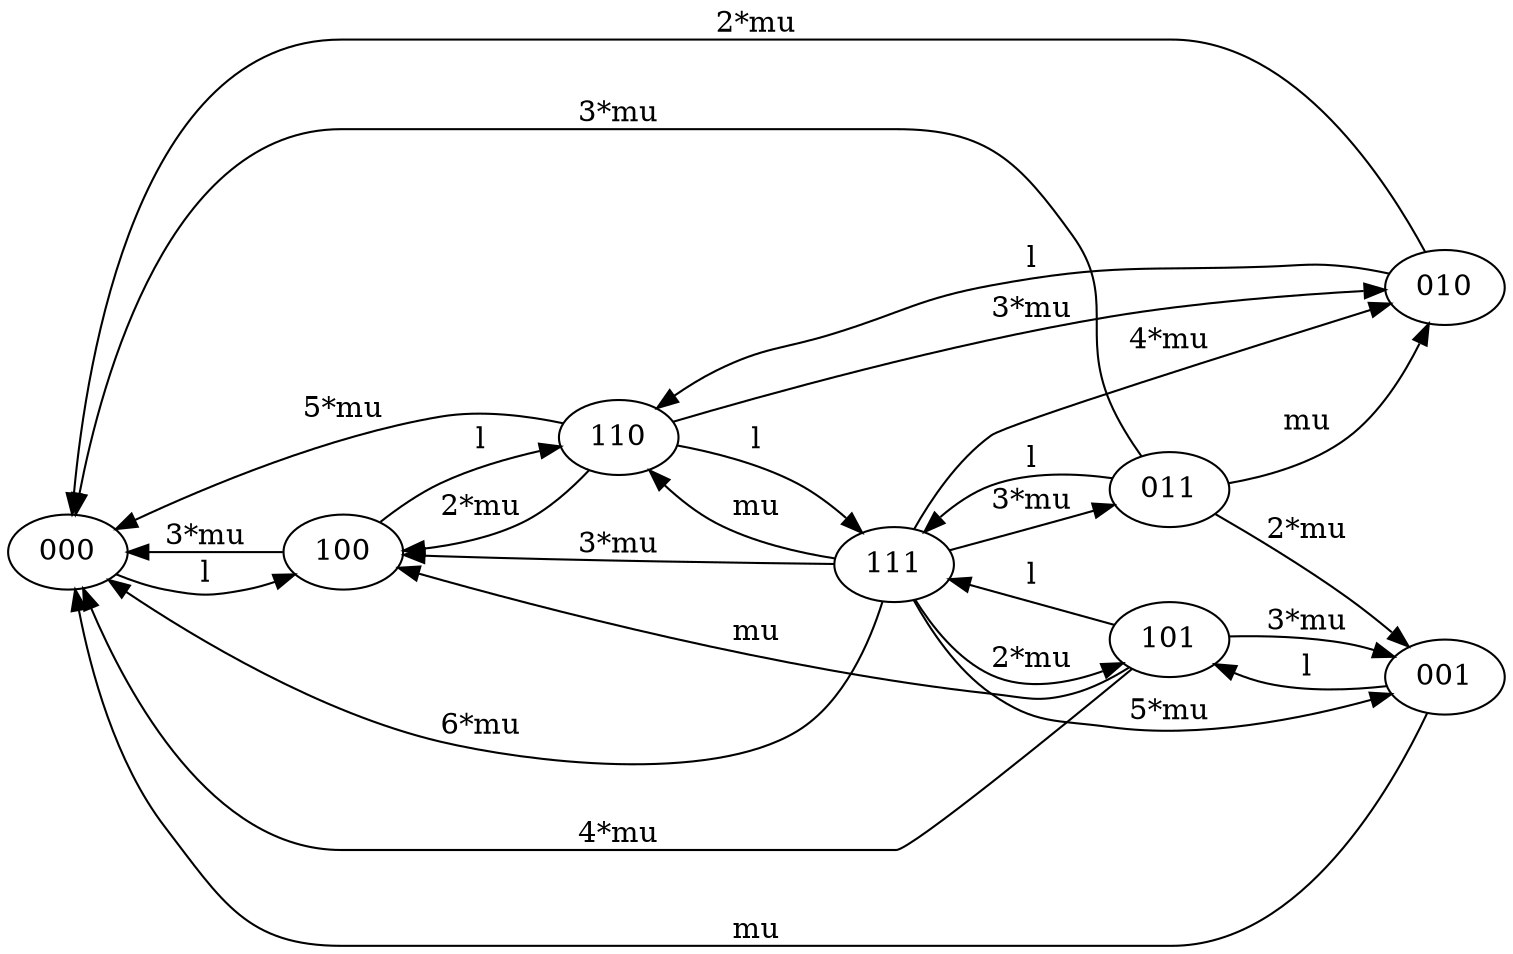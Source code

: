 digraph {

    rankdir=LR;
    splines=true;
    overlap=false;

	000 -> 100[label="l"];

    100 -> 110[label="l"];
    100 -> 000[label="3*mu"];


    110 -> 111[label="l"];    
    110 -> 000[label="5*mu"];
    110 -> 010[label="3*mu"];
    110 -> 100[label="2*mu"];

    010 -> 110[label="l"];
    010 -> 000[label="2*mu"];

    111 -> 100[label="3*mu"];
    111 -> 011[label="3*mu"];
    111 -> 110[label="mu"];
    111 -> 001[label="5*mu"];
    111 -> 010[label="4*mu"];
    111 -> 101[label="2*mu"];
    111 -> 000[label="6*mu"];

    101 -> 111[label="l"];
    101 -> 000[label="4*mu"];
    101 -> 100[label="mu"];
    101 -> 001[label="3*mu"];
    
    001 -> 101[label="l"];
    001 -> 000[label="mu"];
    
    011 -> 111[label="l"];
    011 -> 010[label="mu"];
    011 -> 001[label="2*mu"];
    011 -> 000[label="3*mu"];

}
